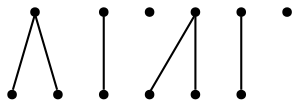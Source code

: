 graph {
  node [shape=point,comment="{\"directed\":false,\"doi\":\"10.1007/978-3-540-31843-9_38\",\"figure\":\"3\"}"]

  v0 [pos="1152.8610828488372,297.90242513020837"]
  v1 [pos="1153.495796996124,378.5865783691407"]
  v2 [pos="1122.7773619186046,468.46271091037335"]
  v3 [pos="1005.8349261143411,468.46271091037335"]
  v4 [pos="1005.8349261143411,549.8325771755643"]
  v5 [pos="985.4964117005815,377.43623521592883"]
  v6 [pos="835.7178839631783,378.5865783691407"]
  v7 [pos="835.2938650678294,470.0729370117188"]
  v8 [pos="835.0818344234495,297.90242513020837"]
  v9 [pos="677.8863886870155,468.46271091037335"]
  v10 [pos="677.8863886870155,296.0647583007813"]
  v11 [pos="677.8863886870155,377.4377610948351"]

  v3 -- v2 [id="-16",pos="1005.8349261143411,468.46271091037335 1122.7773619186046,468.46271091037335 1122.7773619186046,468.46271091037335 1122.7773619186046,468.46271091037335"]
  v5 -- v1 [id="-25",pos="985.4964117005815,377.43623521592883 1153.495796996124,378.5865783691407 1153.495796996124,378.5865783691407 1153.495796996124,378.5865783691407"]
  v5 -- v0 [id="-27",pos="985.4964117005815,377.43623521592883 1152.8610828488372,297.90242513020837 1152.8610828488372,297.90242513020837 1152.8610828488372,297.90242513020837"]
  v11 -- v7 [id="-53",pos="677.8863886870155,377.4377610948351 835.2938650678294,470.0729370117188 835.2938650678294,470.0729370117188 835.2938650678294,470.0729370117188"]
  v10 -- v6 [id="-58",pos="677.8863886870155,296.0647583007813 835.7178839631783,378.5865783691407 835.7178839631783,378.5865783691407 835.7178839631783,378.5865783691407"]
  v10 -- v8 [id="-60",pos="677.8863886870155,296.0647583007813 835.0818344234495,297.90242513020837 835.0818344234495,297.90242513020837 835.0818344234495,297.90242513020837"]
}